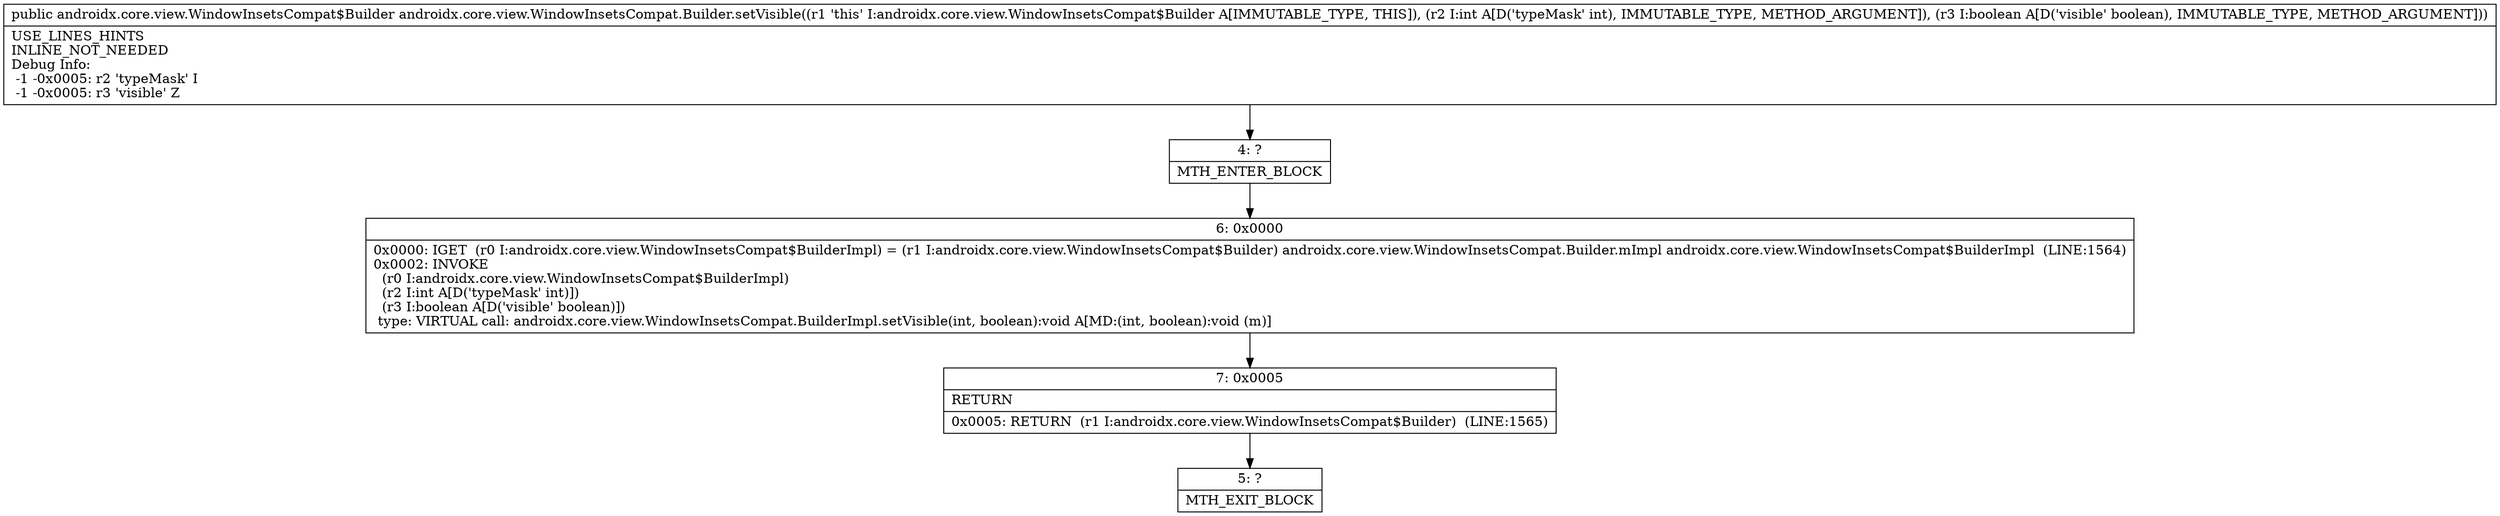 digraph "CFG forandroidx.core.view.WindowInsetsCompat.Builder.setVisible(IZ)Landroidx\/core\/view\/WindowInsetsCompat$Builder;" {
Node_4 [shape=record,label="{4\:\ ?|MTH_ENTER_BLOCK\l}"];
Node_6 [shape=record,label="{6\:\ 0x0000|0x0000: IGET  (r0 I:androidx.core.view.WindowInsetsCompat$BuilderImpl) = (r1 I:androidx.core.view.WindowInsetsCompat$Builder) androidx.core.view.WindowInsetsCompat.Builder.mImpl androidx.core.view.WindowInsetsCompat$BuilderImpl  (LINE:1564)\l0x0002: INVOKE  \l  (r0 I:androidx.core.view.WindowInsetsCompat$BuilderImpl)\l  (r2 I:int A[D('typeMask' int)])\l  (r3 I:boolean A[D('visible' boolean)])\l type: VIRTUAL call: androidx.core.view.WindowInsetsCompat.BuilderImpl.setVisible(int, boolean):void A[MD:(int, boolean):void (m)]\l}"];
Node_7 [shape=record,label="{7\:\ 0x0005|RETURN\l|0x0005: RETURN  (r1 I:androidx.core.view.WindowInsetsCompat$Builder)  (LINE:1565)\l}"];
Node_5 [shape=record,label="{5\:\ ?|MTH_EXIT_BLOCK\l}"];
MethodNode[shape=record,label="{public androidx.core.view.WindowInsetsCompat$Builder androidx.core.view.WindowInsetsCompat.Builder.setVisible((r1 'this' I:androidx.core.view.WindowInsetsCompat$Builder A[IMMUTABLE_TYPE, THIS]), (r2 I:int A[D('typeMask' int), IMMUTABLE_TYPE, METHOD_ARGUMENT]), (r3 I:boolean A[D('visible' boolean), IMMUTABLE_TYPE, METHOD_ARGUMENT]))  | USE_LINES_HINTS\lINLINE_NOT_NEEDED\lDebug Info:\l  \-1 \-0x0005: r2 'typeMask' I\l  \-1 \-0x0005: r3 'visible' Z\l}"];
MethodNode -> Node_4;Node_4 -> Node_6;
Node_6 -> Node_7;
Node_7 -> Node_5;
}

